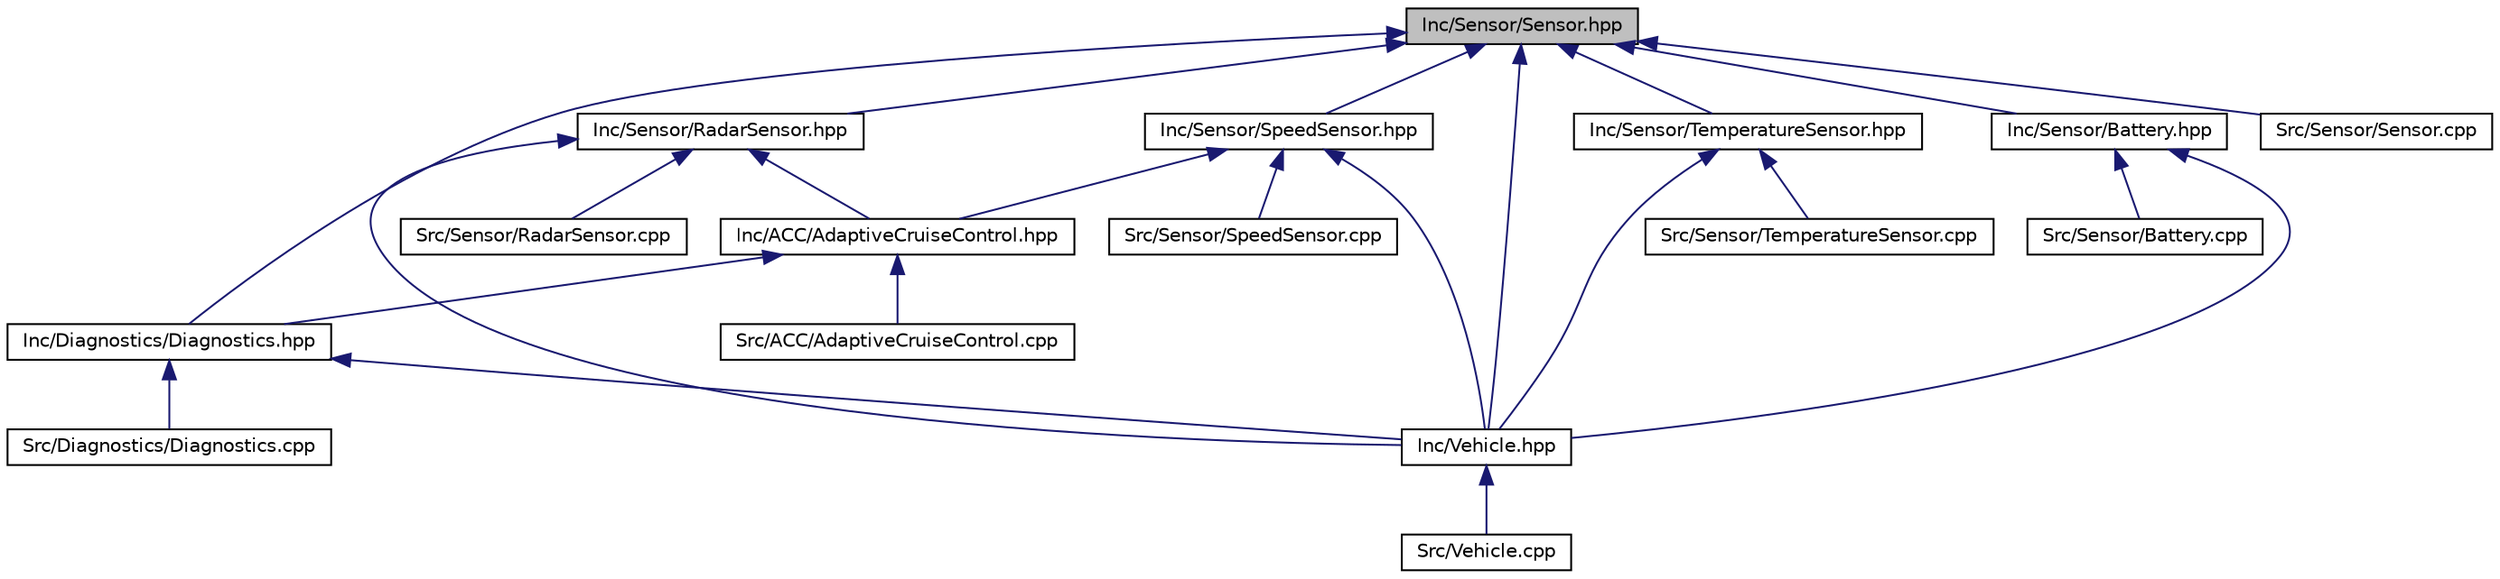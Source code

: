 digraph "Inc/Sensor/Sensor.hpp"
{
 // LATEX_PDF_SIZE
  edge [fontname="Helvetica",fontsize="10",labelfontname="Helvetica",labelfontsize="10"];
  node [fontname="Helvetica",fontsize="10",shape=record];
  Node1 [label="Inc/Sensor/Sensor.hpp",height=0.2,width=0.4,color="black", fillcolor="grey75", style="filled", fontcolor="black",tooltip=" "];
  Node1 -> Node2 [dir="back",color="midnightblue",fontsize="10",style="solid",fontname="Helvetica"];
  Node2 [label="Inc/Diagnostics/Diagnostics.hpp",height=0.2,width=0.4,color="black", fillcolor="white", style="filled",URL="$Diagnostics_8hpp.html",tooltip=" "];
  Node2 -> Node3 [dir="back",color="midnightblue",fontsize="10",style="solid",fontname="Helvetica"];
  Node3 [label="Inc/Vehicle.hpp",height=0.2,width=0.4,color="black", fillcolor="white", style="filled",URL="$Vehicle_8hpp.html",tooltip=" "];
  Node3 -> Node4 [dir="back",color="midnightblue",fontsize="10",style="solid",fontname="Helvetica"];
  Node4 [label="Src/Vehicle.cpp",height=0.2,width=0.4,color="black", fillcolor="white", style="filled",URL="$Vehicle_8cpp.html",tooltip=" "];
  Node2 -> Node5 [dir="back",color="midnightblue",fontsize="10",style="solid",fontname="Helvetica"];
  Node5 [label="Src/Diagnostics/Diagnostics.cpp",height=0.2,width=0.4,color="black", fillcolor="white", style="filled",URL="$Diagnostics_8cpp.html",tooltip=" "];
  Node1 -> Node6 [dir="back",color="midnightblue",fontsize="10",style="solid",fontname="Helvetica"];
  Node6 [label="Inc/Sensor/Battery.hpp",height=0.2,width=0.4,color="black", fillcolor="white", style="filled",URL="$Battery_8hpp.html",tooltip=" "];
  Node6 -> Node3 [dir="back",color="midnightblue",fontsize="10",style="solid",fontname="Helvetica"];
  Node6 -> Node7 [dir="back",color="midnightblue",fontsize="10",style="solid",fontname="Helvetica"];
  Node7 [label="Src/Sensor/Battery.cpp",height=0.2,width=0.4,color="black", fillcolor="white", style="filled",URL="$Battery_8cpp.html",tooltip=" "];
  Node1 -> Node8 [dir="back",color="midnightblue",fontsize="10",style="solid",fontname="Helvetica"];
  Node8 [label="Inc/Sensor/RadarSensor.hpp",height=0.2,width=0.4,color="black", fillcolor="white", style="filled",URL="$RadarSensor_8hpp.html",tooltip=" "];
  Node8 -> Node9 [dir="back",color="midnightblue",fontsize="10",style="solid",fontname="Helvetica"];
  Node9 [label="Inc/ACC/AdaptiveCruiseControl.hpp",height=0.2,width=0.4,color="black", fillcolor="white", style="filled",URL="$AdaptiveCruiseControl_8hpp.html",tooltip=" "];
  Node9 -> Node2 [dir="back",color="midnightblue",fontsize="10",style="solid",fontname="Helvetica"];
  Node9 -> Node10 [dir="back",color="midnightblue",fontsize="10",style="solid",fontname="Helvetica"];
  Node10 [label="Src/ACC/AdaptiveCruiseControl.cpp",height=0.2,width=0.4,color="black", fillcolor="white", style="filled",URL="$AdaptiveCruiseControl_8cpp.html",tooltip=" "];
  Node8 -> Node3 [dir="back",color="midnightblue",fontsize="10",style="solid",fontname="Helvetica"];
  Node8 -> Node11 [dir="back",color="midnightblue",fontsize="10",style="solid",fontname="Helvetica"];
  Node11 [label="Src/Sensor/RadarSensor.cpp",height=0.2,width=0.4,color="black", fillcolor="white", style="filled",URL="$RadarSensor_8cpp.html",tooltip=" "];
  Node1 -> Node12 [dir="back",color="midnightblue",fontsize="10",style="solid",fontname="Helvetica"];
  Node12 [label="Inc/Sensor/SpeedSensor.hpp",height=0.2,width=0.4,color="black", fillcolor="white", style="filled",URL="$SpeedSensor_8hpp.html",tooltip=" "];
  Node12 -> Node9 [dir="back",color="midnightblue",fontsize="10",style="solid",fontname="Helvetica"];
  Node12 -> Node3 [dir="back",color="midnightblue",fontsize="10",style="solid",fontname="Helvetica"];
  Node12 -> Node13 [dir="back",color="midnightblue",fontsize="10",style="solid",fontname="Helvetica"];
  Node13 [label="Src/Sensor/SpeedSensor.cpp",height=0.2,width=0.4,color="black", fillcolor="white", style="filled",URL="$SpeedSensor_8cpp.html",tooltip=" "];
  Node1 -> Node14 [dir="back",color="midnightblue",fontsize="10",style="solid",fontname="Helvetica"];
  Node14 [label="Inc/Sensor/TemperatureSensor.hpp",height=0.2,width=0.4,color="black", fillcolor="white", style="filled",URL="$TemperatureSensor_8hpp.html",tooltip=" "];
  Node14 -> Node3 [dir="back",color="midnightblue",fontsize="10",style="solid",fontname="Helvetica"];
  Node14 -> Node15 [dir="back",color="midnightblue",fontsize="10",style="solid",fontname="Helvetica"];
  Node15 [label="Src/Sensor/TemperatureSensor.cpp",height=0.2,width=0.4,color="black", fillcolor="white", style="filled",URL="$TemperatureSensor_8cpp.html",tooltip=" "];
  Node1 -> Node3 [dir="back",color="midnightblue",fontsize="10",style="solid",fontname="Helvetica"];
  Node1 -> Node16 [dir="back",color="midnightblue",fontsize="10",style="solid",fontname="Helvetica"];
  Node16 [label="Src/Sensor/Sensor.cpp",height=0.2,width=0.4,color="black", fillcolor="white", style="filled",URL="$Sensor_8cpp.html",tooltip=" "];
}
